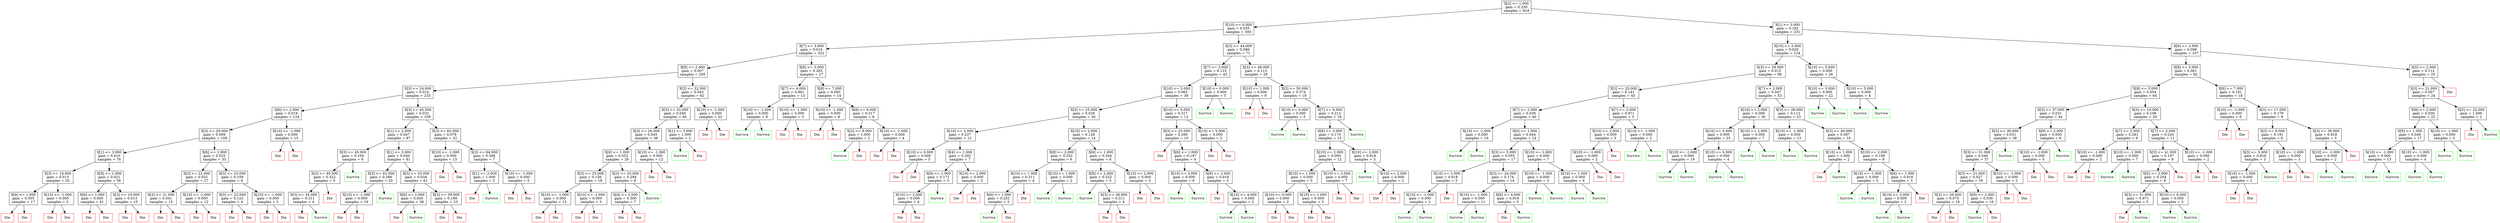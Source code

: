 digraph Tree {
node [shape=box] ;
1494880023.7134516 [label="X[2] <= 1.000\ngain = 0.230\nsamples = 624"] ;
1494880023.7135594 [label="X[10] <= 0.000\ngain = 0.035\nsamples = 393"] ;
1494880023.7134516 -> 1494880023.7135594 ;
1494880023.7136438 [label="X[7] <= 3.000\ngain = 0.016\nsamples = 322"] ;
1494880023.7135594 -> 1494880023.7136438 ;
1494880023.7137225 [label="X[8] <= 2.000\ngain = 0.007\nsamples = 295"] ;
1494880023.7136438 -> 1494880023.7137225 ;
1494880023.713803 [label="X[3] <= 24.000\ngain = 0.014\nsamples = 233"] ;
1494880023.7137225 -> 1494880023.713803 ;
1494880023.7138782 [label="X[6] <= 2.000\ngain = 0.019\nsamples = 124"] ;
1494880023.713803 -> 1494880023.7138782 ;
1494880023.713953 [label="X[3] <= 20.000\ngain = 0.009\nsamples = 109"] ;
1494880023.7138782 -> 1494880023.713953 ;
1494880023.7140248 [label="X[1] <= 3.000\ngain = 0.010\nsamples = 76"] ;
1494880023.713953 -> 1494880023.7140248 ;
1494880023.714229 [label="X[3] <= 19.000\ngain = 0.013\nsamples = 20"] ;
1494880023.7140248 -> 1494880023.714229 ;
1494880023.7143056 [label="X[9] <= 1.000\ngain = 0.055\nsamples = 17"] ;
1494880023.714229 -> 1494880023.7143056 ;
1494880023.7143815 [label = "Die", color = red] ;
1494880023.7143056 -> 1494880023.7143815 ;
1494880023.714443 [label = "Die", color = red] ;
1494880023.7143056 -> 1494880023.714443 ;
1494880023.714502 [label="X[10] <= -1.000\ngain = 0.000\nsamples = 3"] ;
1494880023.714229 -> 1494880023.714502 ;
1494880023.714578 [label = "Die", color = red] ;
1494880023.714502 -> 1494880023.714578 ;
1494880023.7146347 [label = "Die", color = red] ;
1494880023.714502 -> 1494880023.7146347 ;
1494880023.7147014 [label="X[9] <= 1.000\ngain = 0.021\nsamples = 56"] ;
1494880023.7140248 -> 1494880023.7147014 ;
1494880023.7147796 [label="X[6] <= 1.000\ngain = 0.000\nsamples = 41"] ;
1494880023.7147014 -> 1494880023.7147796 ;
1494880023.7148554 [label = "Die", color = red] ;
1494880023.7147796 -> 1494880023.7148554 ;
1494880023.7149117 [label = "Die", color = red] ;
1494880023.7147796 -> 1494880023.7149117 ;
1494880023.71497 [label="X[3] <= 19.000\ngain = 0.013\nsamples = 15"] ;
1494880023.7147014 -> 1494880023.71497 ;
1494880023.7150433 [label = "Die", color = red] ;
1494880023.71497 -> 1494880023.7150433 ;
1494880023.7151003 [label = "Die", color = red] ;
1494880023.71497 -> 1494880023.7151003 ;
1494880023.7151802 [label="X[6] <= 1.000\ngain = 0.025\nsamples = 33"] ;
1494880023.713953 -> 1494880023.7151802 ;
1494880023.7152615 [label="X[3] <= 22.000\ngain = 0.032\nsamples = 27"] ;
1494880023.7151802 -> 1494880023.7152615 ;
1494880023.7153358 [label="X[3] <= 21.000\ngain = 0.041\nsamples = 15"] ;
1494880023.7152615 -> 1494880023.7153358 ;
1494880023.7154067 [label = "Die", color = red] ;
1494880023.7153358 -> 1494880023.7154067 ;
1494880023.715462 [label = "Die", color = red] ;
1494880023.7153358 -> 1494880023.715462 ;
1494880023.7155194 [label="X[10] <= -1.000\ngain = 0.000\nsamples = 12"] ;
1494880023.7152615 -> 1494880023.7155194 ;
1494880023.7155945 [label = "Die", color = red] ;
1494880023.7155194 -> 1494880023.7155945 ;
1494880023.7156518 [label = "Die", color = red] ;
1494880023.7155194 -> 1494880023.7156518 ;
1494880023.715717 [label="X[3] <= 23.000\ngain = 0.109\nsamples = 6"] ;
1494880023.7151802 -> 1494880023.715717 ;
1494880023.7157924 [label="X[3] <= 22.000\ngain = 0.123\nsamples = 4"] ;
1494880023.715717 -> 1494880023.7157924 ;
1494880023.7158644 [label = "Die", color = red] ;
1494880023.7157924 -> 1494880023.7158644 ;
1494880023.7159216 [label = "Die", color = red] ;
1494880023.7157924 -> 1494880023.7159216 ;
1494880023.7159786 [label="X[10] <= -1.000\ngain = 0.000\nsamples = 2"] ;
1494880023.715717 -> 1494880023.7159786 ;
1494880023.716054 [label = "Die", color = red] ;
1494880023.7159786 -> 1494880023.716054 ;
1494880023.7161098 [label = "Die", color = red] ;
1494880023.7159786 -> 1494880023.7161098 ;
1494880023.7161932 [label="X[10] <= -1.000\ngain = 0.000\nsamples = 15"] ;
1494880023.7138782 -> 1494880023.7161932 ;
1494880023.716273 [label = "Die", color = red] ;
1494880023.7161932 -> 1494880023.716273 ;
1494880023.71633 [label = "Die", color = red] ;
1494880023.7161932 -> 1494880023.71633 ;
1494880023.7164001 [label="X[3] <= 45.500\ngain = 0.032\nsamples = 109"] ;
1494880023.713803 -> 1494880023.7164001 ;
1494880023.716478 [label="X[1] <= 2.000\ngain = 0.047\nsamples = 87"] ;
1494880023.7164001 -> 1494880023.716478 ;
1494880023.7165527 [label="X[3] <= 45.000\ngain = 0.109\nsamples = 6"] ;
1494880023.716478 -> 1494880023.7165527 ;
1494880023.7166257 [label="X[3] <= 40.000\ngain = 0.322\nsamples = 5"] ;
1494880023.7165527 -> 1494880023.7166257 ;
1494880023.7166977 [label="X[3] <= 34.000\ngain = 0.311\nsamples = 4"] ;
1494880023.7166257 -> 1494880023.7166977 ;
1494880023.7167702 [label = "Die", color = red] ;
1494880023.7166977 -> 1494880023.7167702 ;
1494880023.7168267 [label = "Survive", color = green] ;
1494880023.7166977 -> 1494880023.7168267 ;
1494880023.716884 [label = "Die", color = red] ;
1494880023.7166257 -> 1494880023.716884 ;
1494880023.716945 [label = "Survive", color = green] ;
1494880023.7165527 -> 1494880023.716945 ;
1494880023.717007 [label="X[1] <= 3.000\ngain = 0.040\nsamples = 81"] ;
1494880023.716478 -> 1494880023.717007 ;
1494880023.717084 [label="X[3] <= 42.000\ngain = 0.286\nsamples = 20"] ;
1494880023.717007 -> 1494880023.717084 ;
1494880023.7171578 [label="X[10] <= -1.000\ngain = 0.000\nsamples = 19"] ;
1494880023.717084 -> 1494880023.7171578 ;
1494880023.7172332 [label = "Die", color = red] ;
1494880023.7171578 -> 1494880023.7172332 ;
1494880023.7172894 [label = "Die", color = red] ;
1494880023.7171578 -> 1494880023.7172894 ;
1494880023.7173462 [label = "Survive", color = green] ;
1494880023.717084 -> 1494880023.7173462 ;
1494880023.717408 [label="X[3] <= 33.000\ngain = 0.034\nsamples = 61"] ;
1494880023.717007 -> 1494880023.717408 ;
1494880023.7174833 [label="X[6] <= 2.000\ngain = 0.045\nsamples = 38"] ;
1494880023.717408 -> 1494880023.7174833 ;
1494880023.7175589 [label = "Die", color = red] ;
1494880023.7174833 -> 1494880023.7175589 ;
1494880023.7176154 [label = "Survive", color = green] ;
1494880023.7174833 -> 1494880023.7176154 ;
1494880023.7176723 [label="X[3] <= 39.000\ngain = 0.199\nsamples = 23"] ;
1494880023.717408 -> 1494880023.7176723 ;
1494880023.7177484 [label = "Die", color = red] ;
1494880023.7176723 -> 1494880023.7177484 ;
1494880023.7178037 [label = "Die", color = red] ;
1494880023.7176723 -> 1494880023.7178037 ;
1494880023.7178857 [label="X[3] <= 62.000\ngain = 0.079\nsamples = 22"] ;
1494880023.7164001 -> 1494880023.7178857 ;
1494880023.717963 [label="X[10] <= -1.000\ngain = 0.000\nsamples = 15"] ;
1494880023.7178857 -> 1494880023.717963 ;
1494880023.7180376 [label = "Die", color = red] ;
1494880023.717963 -> 1494880023.7180376 ;
1494880023.718147 [label = "Die", color = red] ;
1494880023.717963 -> 1494880023.718147 ;
1494880023.7182052 [label="X[3] <= 64.000\ngain = 0.306\nsamples = 7"] ;
1494880023.7178857 -> 1494880023.7182052 ;
1494880023.7182791 [label="X[1] <= 2.000\ngain = 1.000\nsamples = 2"] ;
1494880023.7182052 -> 1494880023.7182791 ;
1494880023.7183545 [label = "Die", color = red] ;
1494880023.7182791 -> 1494880023.7183545 ;
1494880023.7184114 [label = "Survive", color = green] ;
1494880023.7182791 -> 1494880023.7184114 ;
1494880023.7184691 [label="X[10] <= -1.000\ngain = 0.000\nsamples = 5"] ;
1494880023.7182052 -> 1494880023.7184691 ;
1494880023.7185445 [label = "Die", color = red] ;
1494880023.7184691 -> 1494880023.7185445 ;
1494880023.7186005 [label = "Die", color = red] ;
1494880023.7184691 -> 1494880023.7186005 ;
1494880023.718687 [label="X[3] <= 32.500\ngain = 0.043\nsamples = 62"] ;
1494880023.7137225 -> 1494880023.718687 ;
1494880023.7187634 [label="X[3] <= 32.000\ngain = 0.040\nsamples = 40"] ;
1494880023.718687 -> 1494880023.7187634 ;
1494880023.7188377 [label="X[3] <= 26.000\ngain = 0.045\nsamples = 38"] ;
1494880023.7187634 -> 1494880023.7188377 ;
1494880023.7189107 [label="X[6] <= 1.000\ngain = 0.052\nsamples = 26"] ;
1494880023.7188377 -> 1494880023.7189107 ;
1494880023.7189846 [label="X[3] <= 25.000\ngain = 0.156\nsamples = 18"] ;
1494880023.7189107 -> 1494880023.7189846 ;
1494880023.7190576 [label="X[10] <= -1.000\ngain = 0.000\nsamples = 15"] ;
1494880023.7189846 -> 1494880023.7190576 ;
1494880023.7191322 [label = "Die", color = red] ;
1494880023.7190576 -> 1494880023.7191322 ;
1494880023.7191887 [label = "Die", color = red] ;
1494880023.7190576 -> 1494880023.7191887 ;
1494880023.719245 [label="X[10] <= -1.000\ngain = 0.000\nsamples = 3"] ;
1494880023.7189846 -> 1494880023.719245 ;
1494880023.7193186 [label = "Die", color = red] ;
1494880023.719245 -> 1494880023.7193186 ;
1494880023.7193754 [label = "Die", color = red] ;
1494880023.719245 -> 1494880023.7193754 ;
1494880023.7194397 [label="X[3] <= 20.000\ngain = 0.294\nsamples = 8"] ;
1494880023.7189107 -> 1494880023.7194397 ;
1494880023.719515 [label="X[4] <= 2.000\ngain = 0.306\nsamples = 7"] ;
1494880023.7194397 -> 1494880023.719515 ;
1494880023.719591 [label = "Die", color = red] ;
1494880023.719515 -> 1494880023.719591 ;
1494880023.719647 [label = "Die", color = red] ;
1494880023.719515 -> 1494880023.719647 ;
1494880023.7197018 [label = "Survive", color = green] ;
1494880023.7194397 -> 1494880023.7197018 ;
1494880023.7197735 [label="X[10] <= -1.000\ngain = 0.000\nsamples = 12"] ;
1494880023.7188377 -> 1494880023.7197735 ;
1494880023.7198532 [label = "Die", color = red] ;
1494880023.7197735 -> 1494880023.7198532 ;
1494880023.7199104 [label = "Die", color = red] ;
1494880023.7197735 -> 1494880023.7199104 ;
1494880023.7199798 [label="X[1] <= 3.000\ngain = 1.000\nsamples = 2"] ;
1494880023.7187634 -> 1494880023.7199798 ;
1494880023.7200568 [label = "Survive", color = green] ;
1494880023.7199798 -> 1494880023.7200568 ;
1494880023.7201152 [label = "Die", color = red] ;
1494880023.7199798 -> 1494880023.7201152 ;
1494880023.7201834 [label="X[10] <= -1.000\ngain = 0.000\nsamples = 22"] ;
1494880023.718687 -> 1494880023.7201834 ;
1494880023.7202628 [label = "Die", color = red] ;
1494880023.7201834 -> 1494880023.7202628 ;
1494880023.7203207 [label = "Die", color = red] ;
1494880023.7201834 -> 1494880023.7203207 ;
1494880023.7204065 [label="X[8] <= 5.000\ngain = 0.263\nsamples = 27"] ;
1494880023.7136438 -> 1494880023.7204065 ;
1494880023.7204874 [label="X[7] <= 4.000\ngain = 0.961\nsamples = 13"] ;
1494880023.7204065 -> 1494880023.7204874 ;
1494880023.7205627 [label="X[10] <= -1.000\ngain = 0.000\nsamples = 8"] ;
1494880023.7204874 -> 1494880023.7205627 ;
1494880023.7206361 [label = "Survive", color = green] ;
1494880023.7205627 -> 1494880023.7206361 ;
1494880023.7206943 [label = "Survive", color = green] ;
1494880023.7205627 -> 1494880023.7206943 ;
1494880023.7207527 [label="X[10] <= -1.000\ngain = 0.000\nsamples = 5"] ;
1494880023.7204874 -> 1494880023.7207527 ;
1494880023.7208278 [label = "Die", color = red] ;
1494880023.7207527 -> 1494880023.7208278 ;
1494880023.7208846 [label = "Die", color = red] ;
1494880023.7207527 -> 1494880023.7208846 ;
1494880023.72095 [label="X[8] <= 7.000\ngain = 0.093\nsamples = 14"] ;
1494880023.7204065 -> 1494880023.72095 ;
1494880023.721026 [label="X[10] <= -1.000\ngain = 0.000\nsamples = 8"] ;
1494880023.72095 -> 1494880023.721026 ;
1494880023.7210999 [label = "Die", color = red] ;
1494880023.721026 -> 1494880023.7210999 ;
1494880023.7211585 [label = "Die", color = red] ;
1494880023.721026 -> 1494880023.7211585 ;
1494880023.7212162 [label="X[8] <= 8.000\ngain = 0.317\nsamples = 6"] ;
1494880023.72095 -> 1494880023.7212162 ;
1494880023.7212913 [label="X[3] <= 9.000\ngain = 1.000\nsamples = 2"] ;
1494880023.7212162 -> 1494880023.7212913 ;
1494880023.7213612 [label = "Survive", color = green] ;
1494880023.7212913 -> 1494880023.7213612 ;
1494880023.7214172 [label = "Die", color = red] ;
1494880023.7212913 -> 1494880023.7214172 ;
1494880023.7214727 [label="X[10] <= -1.000\ngain = 0.000\nsamples = 4"] ;
1494880023.7212162 -> 1494880023.7214727 ;
1494880023.7215476 [label = "Die", color = red] ;
1494880023.7214727 -> 1494880023.7215476 ;
1494880023.7216048 [label = "Die", color = red] ;
1494880023.7214727 -> 1494880023.7216048 ;
1494880023.7216995 [label="X[3] <= 44.000\ngain = 0.086\nsamples = 71"] ;
1494880023.7135594 -> 1494880023.7216995 ;
1494880023.7217782 [label="X[7] <= 3.000\ngain = 0.123\nsamples = 43"] ;
1494880023.7216995 -> 1494880023.7217782 ;
1494880023.7218542 [label="X[10] <= 3.000\ngain = 0.065\nsamples = 38"] ;
1494880023.7217782 -> 1494880023.7218542 ;
1494880023.7219296 [label="X[3] <= 25.000\ngain = 0.026\nsamples = 26"] ;
1494880023.7218542 -> 1494880023.7219296 ;
1494880023.7220027 [label="X[10] <= 2.000\ngain = 0.237\nsamples = 12"] ;
1494880023.7219296 -> 1494880023.7220027 ;
1494880023.7221234 [label="X[10] <= 0.000\ngain = 0.000\nsamples = 5"] ;
1494880023.7220027 -> 1494880023.7221234 ;
1494880023.7221987 [label = "Die", color = red] ;
1494880023.7221234 -> 1494880023.7221987 ;
1494880023.7222562 [label = "Die", color = red] ;
1494880023.7221234 -> 1494880023.7222562 ;
1494880023.7223134 [label="X[4] <= 1.000\ngain = 0.292\nsamples = 7"] ;
1494880023.7220027 -> 1494880023.7223134 ;
1494880023.7223883 [label="X[9] <= 1.000\ngain = 0.171\nsamples = 5"] ;
1494880023.7223134 -> 1494880023.7223883 ;
1494880023.722464 [label="X[10] <= 2.000\ngain = 0.000\nsamples = 4"] ;
1494880023.7223883 -> 1494880023.722464 ;
1494880023.7225368 [label = "Die", color = red] ;
1494880023.722464 -> 1494880023.7225368 ;
1494880023.7225945 [label = "Die", color = red] ;
1494880023.722464 -> 1494880023.7225945 ;
1494880023.7226517 [label = "Survive", color = green] ;
1494880023.7223883 -> 1494880023.7226517 ;
1494880023.7227142 [label="X[10] <= 2.000\ngain = 0.000\nsamples = 2"] ;
1494880023.7223134 -> 1494880023.7227142 ;
1494880023.72279 [label = "Die", color = red] ;
1494880023.7227142 -> 1494880023.72279 ;
1494880023.7228458 [label = "Die", color = red] ;
1494880023.7227142 -> 1494880023.7228458 ;
1494880023.7229197 [label="X[10] <= 2.000\ngain = 0.128\nsamples = 14"] ;
1494880023.7219296 -> 1494880023.7229197 ;
1494880023.7229981 [label="X[8] <= 2.000\ngain = 0.252\nsamples = 6"] ;
1494880023.7229197 -> 1494880023.7229981 ;
1494880023.7230732 [label="X[10] <= 1.000\ngain = 0.311\nsamples = 4"] ;
1494880023.7229981 -> 1494880023.7230732 ;
1494880023.7231472 [label="X[6] <= 1.000\ngain = 0.252\nsamples = 3"] ;
1494880023.7230732 -> 1494880023.7231472 ;
1494880023.7232213 [label = "Survive", color = green] ;
1494880023.7231472 -> 1494880023.7232213 ;
1494880023.7232788 [label = "Die", color = red] ;
1494880023.7231472 -> 1494880023.7232788 ;
1494880023.7233362 [label = "Die", color = red] ;
1494880023.7230732 -> 1494880023.7233362 ;
1494880023.7233965 [label="X[10] <= 1.000\ngain = 0.000\nsamples = 2"] ;
1494880023.7229981 -> 1494880023.7233965 ;
1494880023.7234726 [label = "Survive", color = green] ;
1494880023.7233965 -> 1494880023.7234726 ;
1494880023.72353 [label = "Survive", color = green] ;
1494880023.7233965 -> 1494880023.72353 ;
1494880023.7236 [label="X[6] <= 1.000\ngain = 0.204\nsamples = 8"] ;
1494880023.7229197 -> 1494880023.7236 ;
1494880023.723678 [label="X[8] <= 2.000\ngain = 0.322\nsamples = 5"] ;
1494880023.7236 -> 1494880023.723678 ;
1494880023.7237544 [label = "Survive", color = green] ;
1494880023.723678 -> 1494880023.7237544 ;
1494880023.723813 [label="X[3] <= 38.000\ngain = 0.311\nsamples = 4"] ;
1494880023.723678 -> 1494880023.723813 ;
1494880023.723885 [label = "Die", color = red] ;
1494880023.723813 -> 1494880023.723885 ;
1494880023.723942 [label = "Die", color = red] ;
1494880023.723813 -> 1494880023.723942 ;
1494880023.724007 [label="X[10] <= 2.000\ngain = 0.000\nsamples = 3"] ;
1494880023.7236 -> 1494880023.724007 ;
1494880023.7240834 [label = "Die", color = red] ;
1494880023.724007 -> 1494880023.7240834 ;
1494880023.7241411 [label = "Die", color = red] ;
1494880023.724007 -> 1494880023.7241411 ;
1494880023.7242265 [label="X[10] <= 5.000\ngain = 0.317\nsamples = 12"] ;
1494880023.7218542 -> 1494880023.7242265 ;
1494880023.7243068 [label="X[3] <= 23.000\ngain = 0.269\nsamples = 10"] ;
1494880023.7242265 -> 1494880023.7243068 ;
1494880023.7243817 [label = "Die", color = red] ;
1494880023.7243068 -> 1494880023.7243817 ;
1494880023.724439 [label="X[6] <= 1.000\ngain = 0.197\nsamples = 9"] ;
1494880023.7243068 -> 1494880023.724439 ;
1494880023.7245135 [label="X[10] <= 3.000\ngain = 0.000\nsamples = 6"] ;
1494880023.724439 -> 1494880023.7245135 ;
1494880023.7245889 [label = "Survive", color = green] ;
1494880023.7245135 -> 1494880023.7245889 ;
1494880023.7246459 [label = "Survive", color = green] ;
1494880023.7245135 -> 1494880023.7246459 ;
1494880023.7247038 [label="X[8] <= 2.000\ngain = 0.918\nsamples = 3"] ;
1494880023.724439 -> 1494880023.7247038 ;
1494880023.7247798 [label = "Die", color = red] ;
1494880023.7247038 -> 1494880023.7247798 ;
1494880023.7248375 [label="X[10] <= 4.000\ngain = 0.000\nsamples = 2"] ;
1494880023.7247038 -> 1494880023.7248375 ;
1494880023.7249126 [label = "Survive", color = green] ;
1494880023.7248375 -> 1494880023.7249126 ;
1494880023.7249708 [label = "Survive", color = green] ;
1494880023.7248375 -> 1494880023.7249708 ;
1494880023.725048 [label="X[10] <= 5.000\ngain = 0.000\nsamples = 2"] ;
1494880023.7242265 -> 1494880023.725048 ;
1494880023.7251246 [label = "Die", color = red] ;
1494880023.725048 -> 1494880023.7251246 ;
1494880023.7251825 [label = "Die", color = red] ;
1494880023.725048 -> 1494880023.7251825 ;
1494880023.7252626 [label="X[10] <= 0.000\ngain = 0.000\nsamples = 5"] ;
1494880023.7217782 -> 1494880023.7252626 ;
1494880023.725339 [label = "Survive", color = green] ;
1494880023.7252626 -> 1494880023.725339 ;
1494880023.7253957 [label = "Survive", color = green] ;
1494880023.7252626 -> 1494880023.7253957 ;
1494880023.7254689 [label="X[3] <= 48.000\ngain = 0.113\nsamples = 28"] ;
1494880023.7216995 -> 1494880023.7254689 ;
1494880023.7255476 [label="X[10] <= 1.000\ngain = 0.000\nsamples = 9"] ;
1494880023.7254689 -> 1494880023.7255476 ;
1494880023.725622 [label = "Die", color = red] ;
1494880023.7255476 -> 1494880023.725622 ;
1494880023.725679 [label = "Die", color = red] ;
1494880023.7255476 -> 1494880023.725679 ;
1494880023.7257352 [label="X[3] <= 50.000\ngain = 0.374\nsamples = 19"] ;
1494880023.7254689 -> 1494880023.7257352 ;
1494880023.7258084 [label="X[10] <= 0.000\ngain = 0.000\nsamples = 3"] ;
1494880023.7257352 -> 1494880023.7258084 ;
1494880023.7258813 [label = "Survive", color = green] ;
1494880023.7258084 -> 1494880023.7258813 ;
1494880023.7259388 [label = "Survive", color = green] ;
1494880023.7258084 -> 1494880023.7259388 ;
1494880023.7259984 [label="X[7] <= 6.000\ngain = 0.212\nsamples = 16"] ;
1494880023.7257352 -> 1494880023.7259984 ;
1494880023.7261229 [label="X[8] <= 3.000\ngain = 0.170\nsamples = 15"] ;
1494880023.7259984 -> 1494880023.7261229 ;
1494880023.7262046 [label="X[10] <= 2.000\ngain = 0.000\nsamples = 12"] ;
1494880023.7261229 -> 1494880023.7262046 ;
1494880023.7262797 [label="X[10] <= 1.000\ngain = 0.000\nsamples = 5"] ;
1494880023.7262046 -> 1494880023.7262797 ;
1494880023.7263553 [label="X[10] <= 0.000\ngain = 0.000\nsamples = 2"] ;
1494880023.7262797 -> 1494880023.7263553 ;
1494880023.7264283 [label = "Die", color = red] ;
1494880023.7263553 -> 1494880023.7264283 ;
1494880023.7264876 [label = "Die", color = red] ;
1494880023.7263553 -> 1494880023.7264876 ;
1494880023.7265449 [label="X[10] <= 1.000\ngain = 0.000\nsamples = 3"] ;
1494880023.7262797 -> 1494880023.7265449 ;
1494880023.7266202 [label = "Die", color = red] ;
1494880023.7265449 -> 1494880023.7266202 ;
1494880023.726678 [label = "Die", color = red] ;
1494880023.7265449 -> 1494880023.726678 ;
1494880023.7267425 [label="X[10] <= 2.000\ngain = 0.000\nsamples = 7"] ;
1494880023.7262046 -> 1494880023.7267425 ;
1494880023.72682 [label = "Die", color = red] ;
1494880023.7267425 -> 1494880023.72682 ;
1494880023.7268763 [label = "Die", color = red] ;
1494880023.7267425 -> 1494880023.7268763 ;
1494880023.7269473 [label="X[10] <= 2.000\ngain = 0.918\nsamples = 3"] ;
1494880023.7261229 -> 1494880023.7269473 ;
1494880023.727026 [label = "Survive", color = green] ;
1494880023.7269473 -> 1494880023.727026 ;
1494880023.7270827 [label="X[10] <= 2.000\ngain = 0.000\nsamples = 2"] ;
1494880023.7269473 -> 1494880023.7270827 ;
1494880023.7271585 [label = "Die", color = red] ;
1494880023.7270827 -> 1494880023.7271585 ;
1494880023.7272165 [label = "Die", color = red] ;
1494880023.7270827 -> 1494880023.7272165 ;
1494880023.7272933 [label = "Survive", color = green] ;
1494880023.7259984 -> 1494880023.7272933 ;
1494880023.7274075 [label="X[1] <= 3.000\ngain = 0.182\nsamples = 231"] ;
1494880023.7134516 -> 1494880023.7274075 ;
1494880023.7274892 [label="X[10] <= 3.000\ngain = 0.020\nsamples = 124"] ;
1494880023.7274075 -> 1494880023.7274892 ;
1494880023.7275672 [label="X[3] <= 28.000\ngain = 0.015\nsamples = 98"] ;
1494880023.7274892 -> 1494880023.7275672 ;
1494880023.7276418 [label="X[3] <= 25.000\ngain = 0.141\nsamples = 45"] ;
1494880023.7275672 -> 1494880023.7276418 ;
1494880023.7277138 [label="X[7] <= 2.000\ngain = 0.038\nsamples = 40"] ;
1494880023.7276418 -> 1494880023.7277138 ;
1494880023.7277877 [label="X[10] <= -1.000\ngain = 0.000\nsamples = 16"] ;
1494880023.7277138 -> 1494880023.7277877 ;
1494880023.7278626 [label = "Survive", color = green] ;
1494880023.7277877 -> 1494880023.7278626 ;
1494880023.7279212 [label = "Survive", color = green] ;
1494880023.7277877 -> 1494880023.7279212 ;
1494880023.7279801 [label="X[6] <= 1.000\ngain = 0.044\nsamples = 24"] ;
1494880023.7277138 -> 1494880023.7279801 ;
1494880023.7280562 [label="X[3] <= 5.000\ngain = 0.055\nsamples = 17"] ;
1494880023.7279801 -> 1494880023.7280562 ;
1494880023.7281299 [label="X[10] <= 2.000\ngain = 0.918\nsamples = 3"] ;
1494880023.7280562 -> 1494880023.7281299 ;
1494880023.728206 [label="X[10] <= -1.000\ngain = 0.000\nsamples = 2"] ;
1494880023.7281299 -> 1494880023.728206 ;
1494880023.7282815 [label = "Survive", color = green] ;
1494880023.728206 -> 1494880023.7282815 ;
1494880023.7283413 [label = "Survive", color = green] ;
1494880023.728206 -> 1494880023.7283413 ;
1494880023.728401 [label = "Die", color = red] ;
1494880023.7281299 -> 1494880023.728401 ;
1494880023.7284636 [label="X[3] <= 24.000\ngain = 0.174\nsamples = 14"] ;
1494880023.7280562 -> 1494880023.7284636 ;
1494880023.7287798 [label="X[10] <= -1.000\ngain = 0.000\nsamples = 11"] ;
1494880023.7284636 -> 1494880023.7287798 ;
1494880023.728824 [label = "Survive", color = green] ;
1494880023.7287798 -> 1494880023.728824 ;
1494880023.7288558 [label = "Survive", color = green] ;
1494880023.7287798 -> 1494880023.7288558 ;
1494880023.7288892 [label="X[8] <= 4.000\ngain = 0.918\nsamples = 3"] ;
1494880023.7284636 -> 1494880023.7288892 ;
1494880023.7289307 [label = "Die", color = red] ;
1494880023.7288892 -> 1494880023.7289307 ;
1494880023.728962 [label = "Survive", color = green] ;
1494880023.7288892 -> 1494880023.728962 ;
1494880023.729007 [label="X[10] <= 1.000\ngain = 0.000\nsamples = 7"] ;
1494880023.7279801 -> 1494880023.729007 ;
1494880023.7290504 [label="X[10] <= -1.000\ngain = 0.000\nsamples = 3"] ;
1494880023.729007 -> 1494880023.7290504 ;
1494880023.7290924 [label = "Survive", color = green] ;
1494880023.7290504 -> 1494880023.7290924 ;
1494880023.7291234 [label = "Survive", color = green] ;
1494880023.7290504 -> 1494880023.7291234 ;
1494880023.7291553 [label="X[10] <= 1.000\ngain = 0.000\nsamples = 4"] ;
1494880023.729007 -> 1494880023.7291553 ;
1494880023.7291973 [label = "Survive", color = green] ;
1494880023.7291553 -> 1494880023.7291973 ;
1494880023.7292295 [label = "Survive", color = green] ;
1494880023.7291553 -> 1494880023.7292295 ;
1494880023.7292783 [label="X[7] <= 2.000\ngain = 0.971\nsamples = 5"] ;
1494880023.7276418 -> 1494880023.7292783 ;
1494880023.729324 [label="X[10] <= 2.000\ngain = 0.000\nsamples = 3"] ;
1494880023.7292783 -> 1494880023.729324 ;
1494880023.7293658 [label="X[10] <= -1.000\ngain = 0.000\nsamples = 2"] ;
1494880023.729324 -> 1494880023.7293658 ;
1494880023.729407 [label = "Die", color = red] ;
1494880023.7293658 -> 1494880023.729407 ;
1494880023.7294385 [label = "Die", color = red] ;
1494880023.7293658 -> 1494880023.7294385 ;
1494880023.729471 [label = "Die", color = red] ;
1494880023.729324 -> 1494880023.729471 ;
1494880023.7295043 [label="X[10] <= -1.000\ngain = 0.000\nsamples = 2"] ;
1494880023.7292783 -> 1494880023.7295043 ;
1494880023.7295475 [label = "Survive", color = green] ;
1494880023.7295043 -> 1494880023.7295475 ;
1494880023.72958 [label = "Survive", color = green] ;
1494880023.7295043 -> 1494880023.72958 ;
1494880023.7296245 [label="X[7] <= 2.000\ngain = 0.047\nsamples = 53"] ;
1494880023.7275672 -> 1494880023.7296245 ;
1494880023.729669 [label="X[10] <= 2.000\ngain = 0.000\nsamples = 30"] ;
1494880023.7296245 -> 1494880023.729669 ;
1494880023.7297108 [label="X[10] <= 0.000\ngain = 0.000\nsamples = 23"] ;
1494880023.729669 -> 1494880023.7297108 ;
1494880023.7297506 [label="X[10] <= -1.000\ngain = 0.000\nsamples = 19"] ;
1494880023.7297108 -> 1494880023.7297506 ;
1494880023.7297914 [label = "Survive", color = green] ;
1494880023.7297506 -> 1494880023.7297914 ;
1494880023.7298234 [label = "Survive", color = green] ;
1494880023.7297506 -> 1494880023.7298234 ;
1494880023.7298555 [label="X[10] <= 0.000\ngain = 0.000\nsamples = 4"] ;
1494880023.7297108 -> 1494880023.7298555 ;
1494880023.729895 [label = "Survive", color = green] ;
1494880023.7298555 -> 1494880023.729895 ;
1494880023.7299256 [label = "Survive", color = green] ;
1494880023.7298555 -> 1494880023.7299256 ;
1494880023.7299614 [label="X[10] <= 2.000\ngain = 0.000\nsamples = 7"] ;
1494880023.729669 -> 1494880023.7299614 ;
1494880023.7300036 [label = "Survive", color = green] ;
1494880023.7299614 -> 1494880023.7300036 ;
1494880023.7300348 [label = "Survive", color = green] ;
1494880023.7299614 -> 1494880023.7300348 ;
1494880023.7301092 [label="X[3] <= 38.000\ngain = 0.112\nsamples = 23"] ;
1494880023.7296245 -> 1494880023.7301092 ;
1494880023.7301536 [label="X[10] <= -1.000\ngain = 0.000\nsamples = 13"] ;
1494880023.7301092 -> 1494880023.7301536 ;
1494880023.730196 [label = "Survive", color = green] ;
1494880023.7301536 -> 1494880023.730196 ;
1494880023.7302282 [label = "Survive", color = green] ;
1494880023.7301536 -> 1494880023.7302282 ;
1494880023.7302601 [label="X[3] <= 40.000\ngain = 0.087\nsamples = 10"] ;
1494880023.7301092 -> 1494880023.7302601 ;
1494880023.7303004 [label="X[10] <= 1.000\ngain = 1.000\nsamples = 2"] ;
1494880023.7302601 -> 1494880023.7303004 ;
1494880023.7303412 [label = "Die", color = red] ;
1494880023.7303004 -> 1494880023.7303412 ;
1494880023.7303717 [label = "Survive", color = green] ;
1494880023.7303004 -> 1494880023.7303717 ;
1494880023.7304025 [label="X[10] <= 2.000\ngain = 0.199\nsamples = 8"] ;
1494880023.7302601 -> 1494880023.7304025 ;
1494880023.7304428 [label="X[10] <= -1.000\ngain = 0.000\nsamples = 5"] ;
1494880023.7304025 -> 1494880023.7304428 ;
1494880023.7304842 [label = "Survive", color = green] ;
1494880023.7304428 -> 1494880023.7304842 ;
1494880023.730516 [label = "Survive", color = green] ;
1494880023.7304428 -> 1494880023.730516 ;
1494880023.7305474 [label="X[6] <= 1.000\ngain = 0.918\nsamples = 3"] ;
1494880023.7304025 -> 1494880023.7305474 ;
1494880023.7305887 [label="X[10] <= 2.000\ngain = 0.000\nsamples = 2"] ;
1494880023.7305474 -> 1494880023.7305887 ;
1494880023.7306294 [label = "Survive", color = green] ;
1494880023.7305887 -> 1494880023.7306294 ;
1494880023.730661 [label = "Survive", color = green] ;
1494880023.7305887 -> 1494880023.730661 ;
1494880023.7306921 [label = "Die", color = red] ;
1494880023.7305474 -> 1494880023.7306921 ;
1494880023.7307477 [label="X[10] <= 5.000\ngain = 0.000\nsamples = 26"] ;
1494880023.7274892 -> 1494880023.7307477 ;
1494880023.7307923 [label="X[10] <= 3.000\ngain = 0.000\nsamples = 22"] ;
1494880023.7307477 -> 1494880023.7307923 ;
1494880023.730833 [label = "Survive", color = green] ;
1494880023.7307923 -> 1494880023.730833 ;
1494880023.7308643 [label = "Survive", color = green] ;
1494880023.7307923 -> 1494880023.7308643 ;
1494880023.7308953 [label="X[10] <= 5.000\ngain = 0.000\nsamples = 4"] ;
1494880023.7307477 -> 1494880023.7308953 ;
1494880023.7309356 [label = "Survive", color = green] ;
1494880023.7308953 -> 1494880023.7309356 ;
1494880023.730967 [label = "Survive", color = green] ;
1494880023.7308953 -> 1494880023.730967 ;
1494880023.7310097 [label="X[6] <= 2.000\ngain = 0.096\nsamples = 107"] ;
1494880023.7274075 -> 1494880023.7310097 ;
1494880023.7310538 [label="X[8] <= 5.000\ngain = 0.061\nsamples = 82"] ;
1494880023.7310097 -> 1494880023.7310538 ;
1494880023.7310953 [label="X[8] <= 3.000\ngain = 0.054\nsamples = 64"] ;
1494880023.7310538 -> 1494880023.7310953 ;
1494880023.7311368 [label="X[3] <= 37.000\ngain = 0.031\nsamples = 44"] ;
1494880023.7310953 -> 1494880023.7311368 ;
1494880023.7311769 [label="X[3] <= 36.000\ngain = 0.031\nsamples = 38"] ;
1494880023.7311368 -> 1494880023.7311769 ;
1494880023.7312157 [label="X[3] <= 31.000\ngain = 0.046\nsamples = 37"] ;
1494880023.7311769 -> 1494880023.7312157 ;
1494880023.7312548 [label="X[3] <= 21.000\ngain = 0.027\nsamples = 35"] ;
1494880023.7312157 -> 1494880023.7312548 ;
1494880023.7312937 [label="X[3] <= 20.000\ngain = 0.075\nsamples = 19"] ;
1494880023.7312548 -> 1494880023.7312937 ;
1494880023.7313325 [label = "Die", color = red] ;
1494880023.7312937 -> 1494880023.7313325 ;
1494880023.7313638 [label = "Die", color = red] ;
1494880023.7312937 -> 1494880023.7313638 ;
1494880023.731395 [label="X[8] <= 2.000\ngain = 0.036\nsamples = 16"] ;
1494880023.7312548 -> 1494880023.731395 ;
1494880023.7314358 [label = "Survive", color = green] ;
1494880023.731395 -> 1494880023.7314358 ;
1494880023.731467 [label = "Die", color = red] ;
1494880023.731395 -> 1494880023.731467 ;
1494880023.7315025 [label="X[10] <= -1.000\ngain = 0.000\nsamples = 2"] ;
1494880023.7312157 -> 1494880023.7315025 ;
1494880023.731545 [label = "Die", color = red] ;
1494880023.7315025 -> 1494880023.731545 ;
1494880023.7315757 [label = "Die", color = red] ;
1494880023.7315025 -> 1494880023.7315757 ;
1494880023.7316146 [label = "Survive", color = green] ;
1494880023.7311769 -> 1494880023.7316146 ;
1494880023.7316515 [label="X[9] <= 2.000\ngain = 0.650\nsamples = 6"] ;
1494880023.7311368 -> 1494880023.7316515 ;
1494880023.7316942 [label="X[10] <= -1.000\ngain = 0.000\nsamples = 5"] ;
1494880023.7316515 -> 1494880023.7316942 ;
1494880023.7317362 [label = "Die", color = red] ;
1494880023.7316942 -> 1494880023.7317362 ;
1494880023.7317672 [label = "Die", color = red] ;
1494880023.7316942 -> 1494880023.7317672 ;
1494880023.7317982 [label = "Survive", color = green] ;
1494880023.7316515 -> 1494880023.7317982 ;
1494880023.731837 [label="X[3] <= 10.000\ngain = 0.108\nsamples = 20"] ;
1494880023.7310953 -> 1494880023.731837 ;
1494880023.731878 [label="X[7] <= 2.000\ngain = 0.281\nsamples = 9"] ;
1494880023.731837 -> 1494880023.731878 ;
1494880023.7319195 [label="X[10] <= -1.000\ngain = 0.000\nsamples = 2"] ;
1494880023.731878 -> 1494880023.7319195 ;
1494880023.7319605 [label = "Die", color = red] ;
1494880023.7319195 -> 1494880023.7319605 ;
1494880023.731992 [label = "Die", color = red] ;
1494880023.7319195 -> 1494880023.731992 ;
1494880023.7320232 [label="X[10] <= -1.000\ngain = 0.000\nsamples = 7"] ;
1494880023.731878 -> 1494880023.7320232 ;
1494880023.7320647 [label = "Survive", color = green] ;
1494880023.7320232 -> 1494880023.7320647 ;
1494880023.7320955 [label = "Survive", color = green] ;
1494880023.7320232 -> 1494880023.7320955 ;
1494880023.7321317 [label="X[7] <= 2.000\ngain = 0.243\nsamples = 11"] ;
1494880023.731837 -> 1494880023.7321317 ;
1494880023.7321742 [label="X[3] <= 41.000\ngain = 0.197\nsamples = 9"] ;
1494880023.7321317 -> 1494880023.7321742 ;
1494880023.7322154 [label="X[5] <= 2.000\ngain = 0.204\nsamples = 8"] ;
1494880023.7321742 -> 1494880023.7322154 ;
1494880023.732256 [label="X[3] <= 31.000\ngain = 0.971\nsamples = 5"] ;
1494880023.7322154 -> 1494880023.732256 ;
1494880023.7322958 [label = "Die", color = red] ;
1494880023.732256 -> 1494880023.7322958 ;
1494880023.7323267 [label = "Survive", color = green] ;
1494880023.732256 -> 1494880023.7323267 ;
1494880023.7323582 [label="X[10] <= 6.000\ngain = 0.000\nsamples = 3"] ;
1494880023.7322154 -> 1494880023.7323582 ;
1494880023.7324002 [label = "Survive", color = green] ;
1494880023.7323582 -> 1494880023.7324002 ;
1494880023.7324314 [label = "Survive", color = green] ;
1494880023.7323582 -> 1494880023.7324314 ;
1494880023.7324681 [label = "Die", color = red] ;
1494880023.7321742 -> 1494880023.7324681 ;
1494880023.7325037 [label="X[10] <= -1.000\ngain = 0.000\nsamples = 2"] ;
1494880023.7321317 -> 1494880023.7325037 ;
1494880023.7325463 [label = "Die", color = red] ;
1494880023.7325037 -> 1494880023.7325463 ;
1494880023.7325768 [label = "Die", color = red] ;
1494880023.7325037 -> 1494880023.7325768 ;
1494880023.732622 [label="X[8] <= 7.000\ngain = 0.191\nsamples = 18"] ;
1494880023.7310538 -> 1494880023.732622 ;
1494880023.7326653 [label="X[10] <= -1.000\ngain = 0.000\nsamples = 9"] ;
1494880023.732622 -> 1494880023.7326653 ;
1494880023.7327068 [label = "Die", color = red] ;
1494880023.7326653 -> 1494880023.7327068 ;
1494880023.7327383 [label = "Die", color = red] ;
1494880023.7326653 -> 1494880023.7327383 ;
1494880023.732769 [label="X[3] <= 17.000\ngain = 0.179\nsamples = 9"] ;
1494880023.732622 -> 1494880023.732769 ;
1494880023.7328088 [label="X[3] <= 9.000\ngain = 0.191\nsamples = 6"] ;
1494880023.732769 -> 1494880023.7328088 ;
1494880023.7328475 [label="X[3] <= 5.000\ngain = 0.918\nsamples = 3"] ;
1494880023.7328088 -> 1494880023.7328475 ;
1494880023.732886 [label="X[10] <= -1.000\ngain = 0.000\nsamples = 2"] ;
1494880023.7328475 -> 1494880023.732886 ;
1494880023.7329254 [label = "Die", color = red] ;
1494880023.732886 -> 1494880023.7329254 ;
1494880023.7329571 [label = "Die", color = red] ;
1494880023.732886 -> 1494880023.7329571 ;
1494880023.7329886 [label = "Survive", color = green] ;
1494880023.7328475 -> 1494880023.7329886 ;
1494880023.7330227 [label="X[10] <= -1.000\ngain = 0.000\nsamples = 3"] ;
1494880023.7328088 -> 1494880023.7330227 ;
1494880023.7330654 [label = "Die", color = red] ;
1494880023.7330227 -> 1494880023.7330654 ;
1494880023.7330964 [label = "Die", color = red] ;
1494880023.7330227 -> 1494880023.7330964 ;
1494880023.7331338 [label="X[3] <= 39.000\ngain = 0.918\nsamples = 3"] ;
1494880023.732769 -> 1494880023.7331338 ;
1494880023.7331746 [label="X[10] <= -1.000\ngain = 0.000\nsamples = 2"] ;
1494880023.7331338 -> 1494880023.7331746 ;
1494880023.7332163 [label = "Survive", color = green] ;
1494880023.7331746 -> 1494880023.7332163 ;
1494880023.7332478 [label = "Survive", color = green] ;
1494880023.7331746 -> 1494880023.7332478 ;
1494880023.7332797 [label = "Die", color = red] ;
1494880023.7331338 -> 1494880023.7332797 ;
1494880023.733327 [label="X[5] <= 2.000\ngain = 0.112\nsamples = 25"] ;
1494880023.7310097 -> 1494880023.733327 ;
1494880023.73337 [label="X[3] <= 21.000\ngain = 0.057\nsamples = 24"] ;
1494880023.733327 -> 1494880023.73337 ;
1494880023.7334094 [label="X[8] <= 2.000\ngain = 0.036\nsamples = 22"] ;
1494880023.73337 -> 1494880023.7334094 ;
1494880023.7334502 [label="X[9] <= 1.000\ngain = 0.049\nsamples = 17"] ;
1494880023.7334094 -> 1494880023.7334502 ;
1494880023.7334905 [label="X[10] <= -1.000\ngain = 0.000\nsamples = 13"] ;
1494880023.7334502 -> 1494880023.7334905 ;
1494880023.7335315 [label = "Survive", color = green] ;
1494880023.7334905 -> 1494880023.7335315 ;
1494880023.7335632 [label = "Survive", color = green] ;
1494880023.7334905 -> 1494880023.7335632 ;
1494880023.7335951 [label="X[10] <= -1.000\ngain = 0.000\nsamples = 4"] ;
1494880023.7334502 -> 1494880023.7335951 ;
1494880023.7336361 [label = "Survive", color = green] ;
1494880023.7335951 -> 1494880023.7336361 ;
1494880023.7336679 [label = "Survive", color = green] ;
1494880023.7335951 -> 1494880023.7336679 ;
1494880023.7337048 [label="X[10] <= -1.000\ngain = 0.000\nsamples = 5"] ;
1494880023.7334094 -> 1494880023.7337048 ;
1494880023.7337468 [label = "Survive", color = green] ;
1494880023.7337048 -> 1494880023.7337468 ;
1494880023.7337785 [label = "Survive", color = green] ;
1494880023.7337048 -> 1494880023.7337785 ;
1494880023.733818 [label="X[3] <= 22.000\ngain = 1.000\nsamples = 2"] ;
1494880023.73337 -> 1494880023.733818 ;
1494880023.7338588 [label = "Die", color = red] ;
1494880023.733818 -> 1494880023.7338588 ;
1494880023.7338905 [label = "Survive", color = green] ;
1494880023.733818 -> 1494880023.7338905 ;
1494880023.7339296 [label = "Die", color = red] ;
1494880023.733327 -> 1494880023.7339296 ;
}